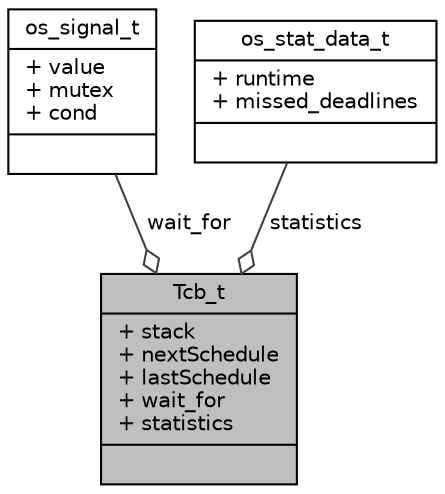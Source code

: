 digraph G
{
  edge [fontname="Helvetica",fontsize="10",labelfontname="Helvetica",labelfontsize="10"];
  node [fontname="Helvetica",fontsize="10",shape=record];
  Node1 [label="{Tcb_t\n|+ stack\l+ nextSchedule\l+ lastSchedule\l+ wait_for\l+ statistics\l|}",height=0.2,width=0.4,color="black", fillcolor="grey75", style="filled" fontcolor="black"];
  Node2 -> Node1 [color="grey25",fontsize="10",style="solid",label=" wait_for" ,arrowhead="odiamond",fontname="Helvetica"];
  Node2 [label="{os_signal_t\n|+ value\l+ mutex\l+ cond\l|}",height=0.2,width=0.4,color="black", fillcolor="white", style="filled",URL="$structos__signal__t.html"];
  Node3 -> Node1 [color="grey25",fontsize="10",style="solid",label=" statistics" ,arrowhead="odiamond",fontname="Helvetica"];
  Node3 [label="{os_stat_data_t\n|+ runtime\l+ missed_deadlines\l|}",height=0.2,width=0.4,color="black", fillcolor="white", style="filled",URL="$structos__stat__data__t.html"];
}
